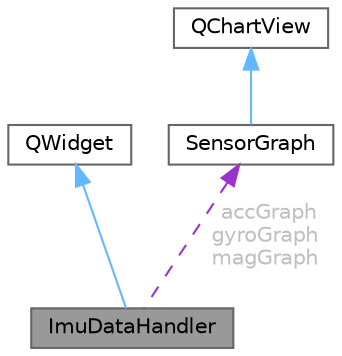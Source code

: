digraph "ImuDataHandler"
{
 // LATEX_PDF_SIZE
  bgcolor="transparent";
  edge [fontname=Helvetica,fontsize=10,labelfontname=Helvetica,labelfontsize=10];
  node [fontname=Helvetica,fontsize=10,shape=box,height=0.2,width=0.4];
  Node1 [id="Node000001",label="ImuDataHandler",height=0.2,width=0.4,color="gray40", fillcolor="grey60", style="filled", fontcolor="black",tooltip="Zarządza i wizualizuje dane z jednostki IMU (akcelerometr, żyroskop, magnetometr)."];
  Node2 -> Node1 [id="edge1_Node000001_Node000002",dir="back",color="steelblue1",style="solid",tooltip=" "];
  Node2 [id="Node000002",label="QWidget",height=0.2,width=0.4,color="gray40", fillcolor="white", style="filled",tooltip=" "];
  Node3 -> Node1 [id="edge2_Node000001_Node000003",dir="back",color="darkorchid3",style="dashed",tooltip=" ",label=" accGraph\ngyroGraph\nmagGraph",fontcolor="grey" ];
  Node3 [id="Node000003",label="SensorGraph",height=0.2,width=0.4,color="gray40", fillcolor="white", style="filled",URL="$class_sensor_graph.html",tooltip="Klasa odpowiadająca za wizualizację danych z czujników w formie wykresu liniowego."];
  Node4 -> Node3 [id="edge3_Node000003_Node000004",dir="back",color="steelblue1",style="solid",tooltip=" "];
  Node4 [id="Node000004",label="QChartView",height=0.2,width=0.4,color="gray40", fillcolor="white", style="filled",tooltip=" "];
}
